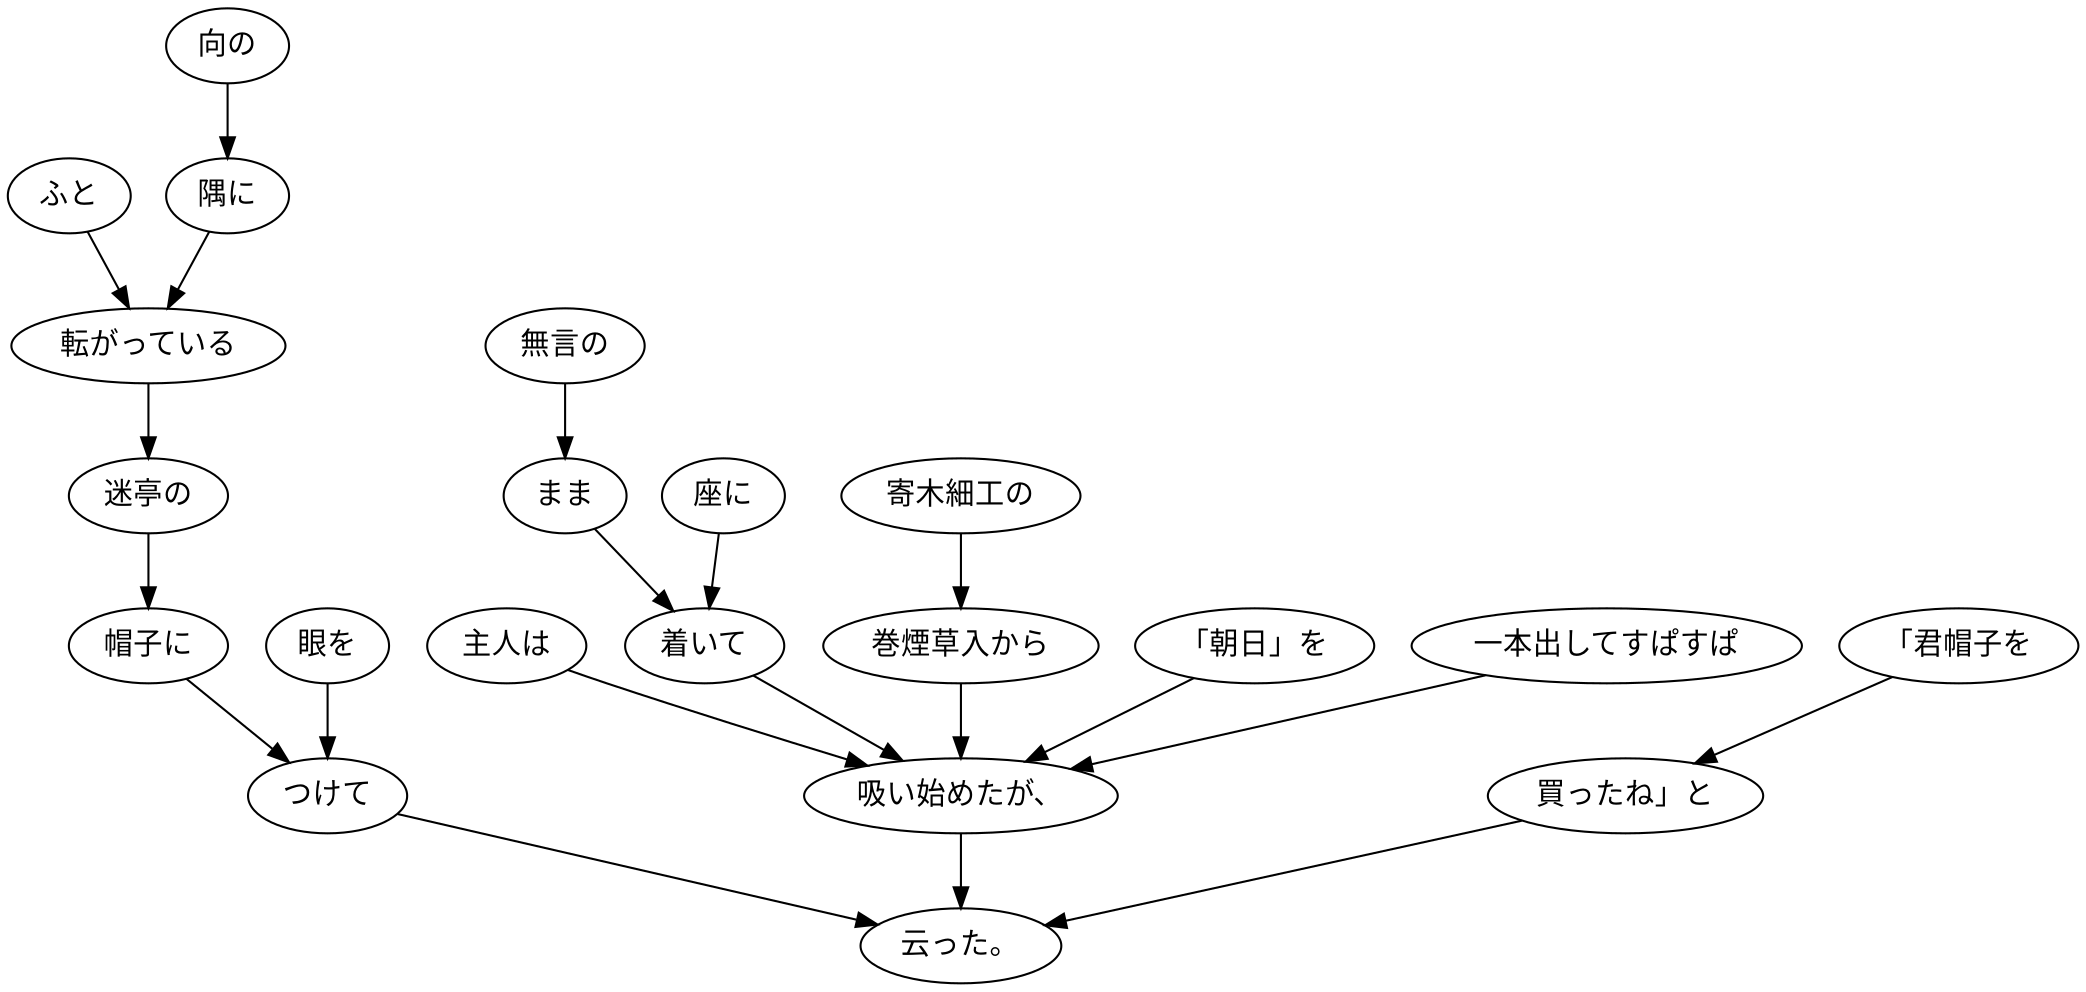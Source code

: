 digraph graph3461 {
	node0 [label="主人は"];
	node1 [label="無言の"];
	node2 [label="まま"];
	node3 [label="座に"];
	node4 [label="着いて"];
	node5 [label="寄木細工の"];
	node6 [label="巻煙草入から"];
	node7 [label="「朝日」を"];
	node8 [label="一本出してすぱすぱ"];
	node9 [label="吸い始めたが、"];
	node10 [label="ふと"];
	node11 [label="向の"];
	node12 [label="隅に"];
	node13 [label="転がっている"];
	node14 [label="迷亭の"];
	node15 [label="帽子に"];
	node16 [label="眼を"];
	node17 [label="つけて"];
	node18 [label="「君帽子を"];
	node19 [label="買ったね」と"];
	node20 [label="云った。"];
	node0 -> node9;
	node1 -> node2;
	node2 -> node4;
	node3 -> node4;
	node4 -> node9;
	node5 -> node6;
	node6 -> node9;
	node7 -> node9;
	node8 -> node9;
	node9 -> node20;
	node10 -> node13;
	node11 -> node12;
	node12 -> node13;
	node13 -> node14;
	node14 -> node15;
	node15 -> node17;
	node16 -> node17;
	node17 -> node20;
	node18 -> node19;
	node19 -> node20;
}
